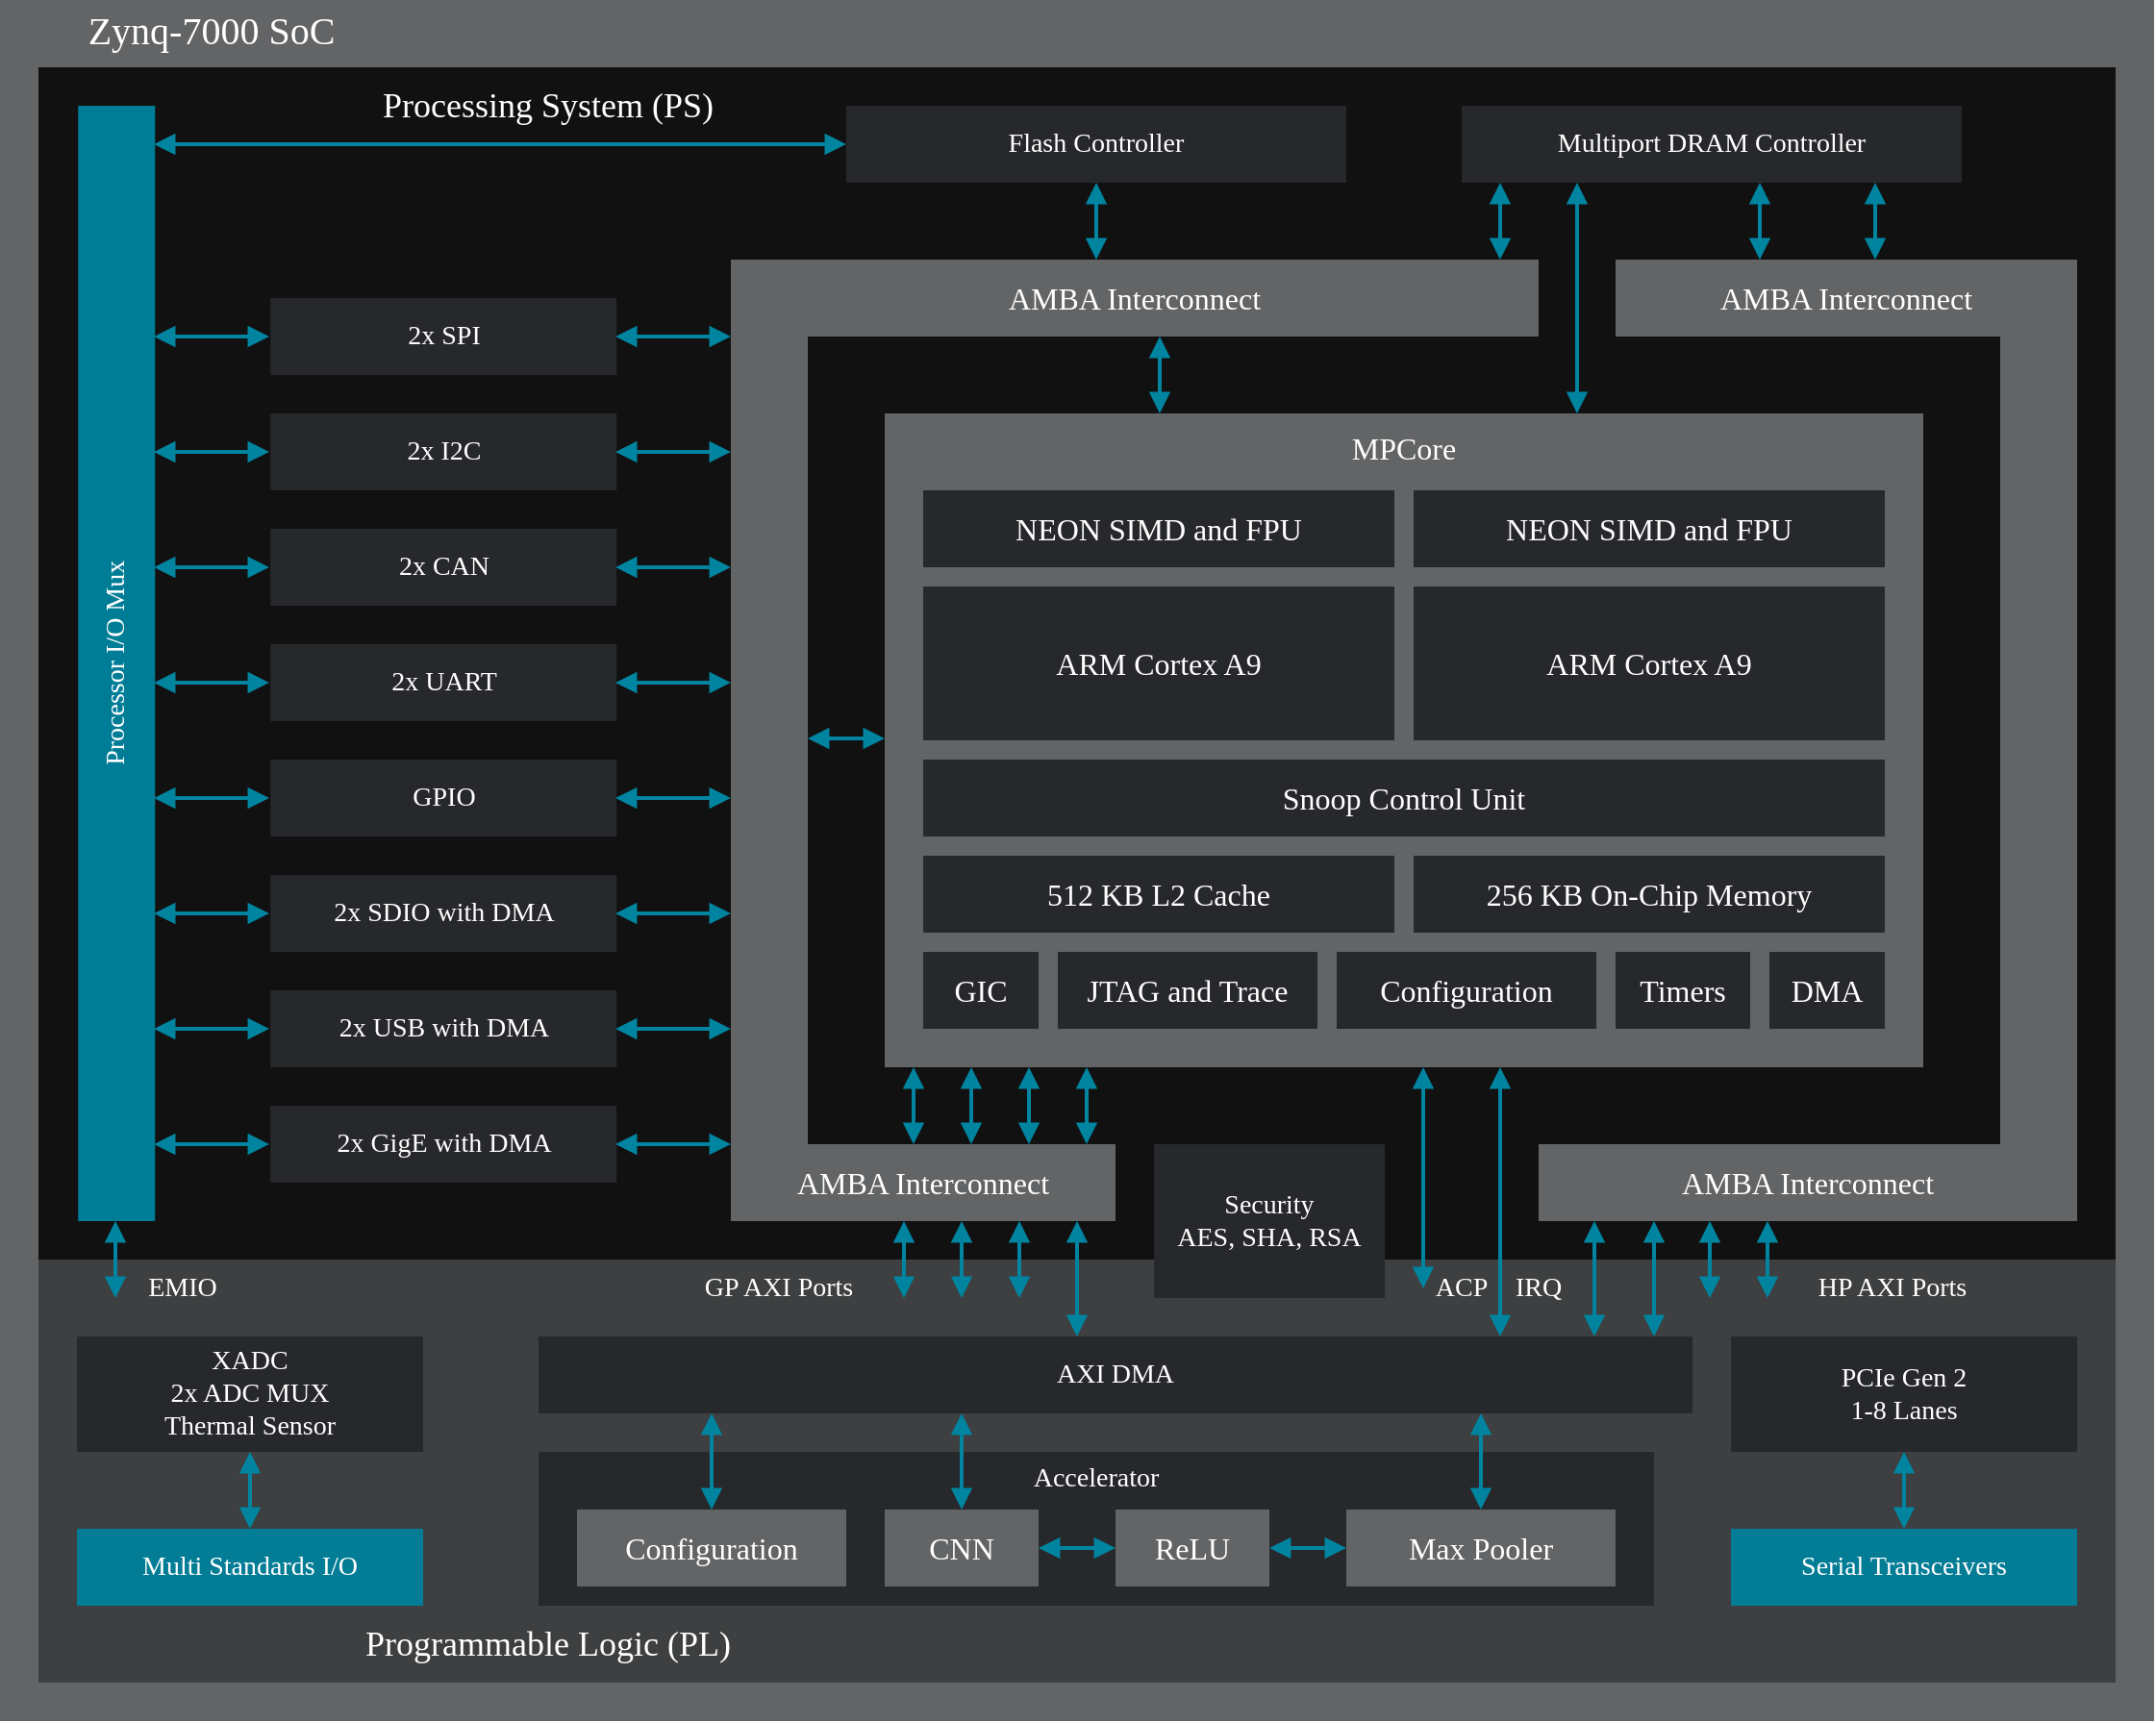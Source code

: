 <mxfile version="26.0.16">
  <diagram name="Page-1" id="bTywa-UCEF78WLRK5d2n">
    <mxGraphModel dx="2413" dy="1428" grid="1" gridSize="5" guides="0" tooltips="1" connect="1" arrows="1" fold="1" page="1" pageScale="1" pageWidth="1169" pageHeight="827" math="0" shadow="0">
      <root>
        <mxCell id="0" />
        <mxCell id="1" parent="0" />
        <mxCell id="6EtCR4fkRvI6MiytGtVW-148" value="Zynq-7000 SoC" style="rounded=0;whiteSpace=wrap;html=1;fontColor=light-dark(#ffffff, #ededed);fillColor=light-dark(#626466, #ededed);fontFamily=VictorMono Nerd Font;strokeColor=none;fontSize=20;labelPosition=center;verticalLabelPosition=top;align=center;verticalAlign=bottom;spacing=-28;spacingLeft=-900;" vertex="1" parent="1">
          <mxGeometry x="-320" y="145" width="1120" height="895" as="geometry" />
        </mxCell>
        <mxCell id="6EtCR4fkRvI6MiytGtVW-79" value="&lt;div&gt;Processing System (PS)&lt;/div&gt;" style="rounded=0;whiteSpace=wrap;html=1;fontColor=light-dark(#ffffff, #ededed);fillColor=light-dark(#111112, #ededed);fontFamily=VictorMono Nerd Font;strokeColor=none;fontSize=18;spacingLeft=-550;spacingBottom=0;labelPosition=center;verticalLabelPosition=top;align=center;verticalAlign=bottom;spacing=-32;" vertex="1" parent="1">
          <mxGeometry x="-300" y="180" width="1080" height="620" as="geometry" />
        </mxCell>
        <mxCell id="6EtCR4fkRvI6MiytGtVW-69" value="Programmable Logic (PL)" style="rounded=0;whiteSpace=wrap;html=1;fontColor=light-dark(#ffffff, #ededed);fillColor=light-dark(#3d3f40, #ededed);fontFamily=VictorMono Nerd Font;strokeColor=none;fontSize=18;spacingLeft=-550;spacingBottom=-179;labelPosition=center;verticalLabelPosition=middle;align=center;verticalAlign=middle;" vertex="1" parent="1">
          <mxGeometry x="-300" y="800" width="1080" height="220" as="geometry" />
        </mxCell>
        <mxCell id="6EtCR4fkRvI6MiytGtVW-26" value="2x SPI" style="rounded=0;whiteSpace=wrap;html=1;fontColor=light-dark(#ffffff, #ededed);fillColor=light-dark(#26282b, #ededed);fontFamily=VictorMono Nerd Font;strokeColor=none;fontSize=14;" vertex="1" parent="1">
          <mxGeometry x="-179.38" y="300" width="180" height="40" as="geometry" />
        </mxCell>
        <mxCell id="6EtCR4fkRvI6MiytGtVW-30" value="" style="endArrow=block;startArrow=block;html=1;rounded=0;startFill=1;endFill=1;strokeColor=light-dark(#00849f, #ededed);strokeWidth=2;fontFamily=VictorMono Nerd Font;" edge="1" parent="1">
          <mxGeometry width="50" height="50" relative="1" as="geometry">
            <mxPoint x="150" y="820" as="sourcePoint" />
            <mxPoint x="150" y="780" as="targetPoint" />
          </mxGeometry>
        </mxCell>
        <mxCell id="6EtCR4fkRvI6MiytGtVW-31" value="MPCore" style="rounded=0;whiteSpace=wrap;html=1;fontColor=light-dark(#ffffff, #ededed);fillColor=light-dark(#626466, #ededed);fontFamily=VictorMono Nerd Font;strokeColor=none;fontSize=16;labelPosition=center;verticalLabelPosition=top;align=center;verticalAlign=bottom;spacing=-28;" vertex="1" parent="1">
          <mxGeometry x="140" y="360" width="540" height="340" as="geometry" />
        </mxCell>
        <mxCell id="6EtCR4fkRvI6MiytGtVW-32" value="NEON SIMD and FPU" style="rounded=0;whiteSpace=wrap;html=1;fontColor=light-dark(#ffffff, #ededed);fillColor=light-dark(#26282b, #ededed);fontFamily=VictorMono Nerd Font;strokeColor=none;fontSize=16;" vertex="1" parent="1">
          <mxGeometry x="160" y="400" width="245" height="40" as="geometry" />
        </mxCell>
        <mxCell id="6EtCR4fkRvI6MiytGtVW-33" value="ARM Cortex A9" style="rounded=0;whiteSpace=wrap;html=1;fontColor=light-dark(#ffffff, #ededed);fillColor=light-dark(#26282b, #ededed);fontFamily=VictorMono Nerd Font;strokeColor=none;fontSize=16;" vertex="1" parent="1">
          <mxGeometry x="160" y="450" width="245" height="80" as="geometry" />
        </mxCell>
        <mxCell id="6EtCR4fkRvI6MiytGtVW-34" value="Snoop Control Unit" style="rounded=0;whiteSpace=wrap;html=1;fontColor=light-dark(#ffffff, #ededed);fillColor=light-dark(#26282b, #ededed);fontFamily=VictorMono Nerd Font;strokeColor=none;fontSize=16;" vertex="1" parent="1">
          <mxGeometry x="160" y="540" width="500" height="40" as="geometry" />
        </mxCell>
        <mxCell id="6EtCR4fkRvI6MiytGtVW-35" value="512 KB L2 Cache" style="rounded=0;whiteSpace=wrap;html=1;fontColor=light-dark(#ffffff, #ededed);fillColor=light-dark(#26282b, #ededed);fontFamily=VictorMono Nerd Font;strokeColor=none;fontSize=16;" vertex="1" parent="1">
          <mxGeometry x="160" y="590" width="245" height="40" as="geometry" />
        </mxCell>
        <mxCell id="6EtCR4fkRvI6MiytGtVW-36" value="256 KB On-Chip Memory" style="rounded=0;whiteSpace=wrap;html=1;fontColor=light-dark(#ffffff, #ededed);fillColor=light-dark(#26282b, #ededed);fontFamily=VictorMono Nerd Font;strokeColor=none;fontSize=16;" vertex="1" parent="1">
          <mxGeometry x="415" y="590" width="245" height="40" as="geometry" />
        </mxCell>
        <mxCell id="6EtCR4fkRvI6MiytGtVW-37" value="GIC" style="rounded=0;whiteSpace=wrap;html=1;fontColor=light-dark(#ffffff, #ededed);fillColor=light-dark(#26282b, #ededed);fontFamily=VictorMono Nerd Font;strokeColor=none;fontSize=16;" vertex="1" parent="1">
          <mxGeometry x="160" y="640" width="60" height="40" as="geometry" />
        </mxCell>
        <mxCell id="6EtCR4fkRvI6MiytGtVW-38" value="JTAG and Trace" style="rounded=0;whiteSpace=wrap;html=1;fontColor=light-dark(#ffffff, #ededed);fillColor=light-dark(#26282b, #ededed);fontFamily=VictorMono Nerd Font;strokeColor=none;fontSize=16;" vertex="1" parent="1">
          <mxGeometry x="230" y="640" width="135" height="40" as="geometry" />
        </mxCell>
        <mxCell id="6EtCR4fkRvI6MiytGtVW-39" value="Configuration" style="rounded=0;whiteSpace=wrap;html=1;fontColor=light-dark(#ffffff, #ededed);fillColor=light-dark(#26282b, #ededed);fontFamily=VictorMono Nerd Font;strokeColor=none;fontSize=16;" vertex="1" parent="1">
          <mxGeometry x="375" y="640" width="135" height="40" as="geometry" />
        </mxCell>
        <mxCell id="6EtCR4fkRvI6MiytGtVW-40" value="Timers" style="rounded=0;whiteSpace=wrap;html=1;fontColor=light-dark(#ffffff, #ededed);fillColor=light-dark(#26282b, #ededed);fontFamily=VictorMono Nerd Font;strokeColor=none;fontSize=16;" vertex="1" parent="1">
          <mxGeometry x="520" y="640" width="70" height="40" as="geometry" />
        </mxCell>
        <mxCell id="6EtCR4fkRvI6MiytGtVW-42" value="DMA" style="rounded=0;whiteSpace=wrap;html=1;fontColor=light-dark(#ffffff, #ededed);fillColor=light-dark(#26282b, #ededed);fontFamily=VictorMono Nerd Font;strokeColor=none;fontSize=16;" vertex="1" parent="1">
          <mxGeometry x="600" y="640" width="60" height="40" as="geometry" />
        </mxCell>
        <mxCell id="6EtCR4fkRvI6MiytGtVW-43" value="NEON SIMD and FPU" style="rounded=0;whiteSpace=wrap;html=1;fontColor=light-dark(#ffffff, #ededed);fillColor=light-dark(#26282b, #ededed);fontFamily=VictorMono Nerd Font;strokeColor=none;fontSize=16;" vertex="1" parent="1">
          <mxGeometry x="415" y="400" width="245" height="40" as="geometry" />
        </mxCell>
        <mxCell id="6EtCR4fkRvI6MiytGtVW-44" value="ARM Cortex A9" style="rounded=0;whiteSpace=wrap;html=1;fontColor=light-dark(#ffffff, #ededed);fillColor=light-dark(#26282b, #ededed);fontFamily=VictorMono Nerd Font;strokeColor=none;fontSize=16;" vertex="1" parent="1">
          <mxGeometry x="415" y="450" width="245" height="80" as="geometry" />
        </mxCell>
        <mxCell id="6EtCR4fkRvI6MiytGtVW-45" value="AMBA Interconnect" style="rounded=0;whiteSpace=wrap;html=1;fontColor=light-dark(#ffffff, #ededed);fillColor=light-dark(#626466, #ededed);fontFamily=VictorMono Nerd Font;strokeColor=none;fontSize=16;" vertex="1" parent="1">
          <mxGeometry x="60" y="280" width="420" height="40" as="geometry" />
        </mxCell>
        <mxCell id="6EtCR4fkRvI6MiytGtVW-46" value="" style="rounded=0;whiteSpace=wrap;html=1;fontColor=light-dark(#ffffff, #ededed);fillColor=light-dark(#626466, #ededed);fontFamily=VictorMono Nerd Font;strokeColor=none;fontSize=16;" vertex="1" parent="1">
          <mxGeometry x="60" y="280" width="40" height="500" as="geometry" />
        </mxCell>
        <mxCell id="6EtCR4fkRvI6MiytGtVW-47" value="AMBA Interconnect" style="rounded=0;whiteSpace=wrap;html=1;fontColor=light-dark(#ffffff, #ededed);fillColor=light-dark(#626466, #ededed);fontFamily=VictorMono Nerd Font;strokeColor=none;fontSize=16;" vertex="1" parent="1">
          <mxGeometry x="60" y="740" width="200" height="40" as="geometry" />
        </mxCell>
        <mxCell id="6EtCR4fkRvI6MiytGtVW-48" value="AMBA Interconnect" style="rounded=0;whiteSpace=wrap;html=1;fontColor=light-dark(#ffffff, #ededed);fillColor=light-dark(#626466, #ededed);fontFamily=VictorMono Nerd Font;strokeColor=none;fontSize=16;" vertex="1" parent="1">
          <mxGeometry x="520" y="280" width="240" height="40" as="geometry" />
        </mxCell>
        <mxCell id="6EtCR4fkRvI6MiytGtVW-49" value="" style="rounded=0;whiteSpace=wrap;html=1;fontColor=light-dark(#ffffff, #ededed);fillColor=light-dark(#626466, #ededed);fontFamily=VictorMono Nerd Font;strokeColor=none;fontSize=16;" vertex="1" parent="1">
          <mxGeometry x="720" y="280" width="40" height="500" as="geometry" />
        </mxCell>
        <mxCell id="6EtCR4fkRvI6MiytGtVW-50" value="AMBA Interconnect" style="rounded=0;whiteSpace=wrap;html=1;fontColor=light-dark(#ffffff, #ededed);fillColor=light-dark(#626466, #ededed);fontFamily=VictorMono Nerd Font;strokeColor=none;fontSize=16;" vertex="1" parent="1">
          <mxGeometry x="480" y="740" width="280" height="40" as="geometry" />
        </mxCell>
        <mxCell id="6EtCR4fkRvI6MiytGtVW-52" value="Security&lt;div&gt;AES, SHA, RSA&lt;/div&gt;" style="rounded=0;whiteSpace=wrap;html=1;fontColor=light-dark(#ffffff, #ededed);fillColor=light-dark(#26282b, #ededed);fontFamily=VictorMono Nerd Font;strokeColor=none;fontSize=14;" vertex="1" parent="1">
          <mxGeometry x="280" y="740" width="120" height="80" as="geometry" />
        </mxCell>
        <mxCell id="6EtCR4fkRvI6MiytGtVW-53" value="Flash Controller" style="rounded=0;whiteSpace=wrap;html=1;fontColor=light-dark(#ffffff, #ededed);fillColor=light-dark(#26282b, #ededed);fontFamily=VictorMono Nerd Font;strokeColor=none;fontSize=14;" vertex="1" parent="1">
          <mxGeometry x="120" y="200" width="260" height="40" as="geometry" />
        </mxCell>
        <mxCell id="6EtCR4fkRvI6MiytGtVW-54" value="Multiport DRAM Controller" style="rounded=0;whiteSpace=wrap;html=1;fontColor=light-dark(#ffffff, #ededed);fillColor=light-dark(#26282b, #ededed);fontFamily=VictorMono Nerd Font;strokeColor=none;fontSize=14;" vertex="1" parent="1">
          <mxGeometry x="440" y="200" width="260" height="40" as="geometry" />
        </mxCell>
        <mxCell id="6EtCR4fkRvI6MiytGtVW-55" value="2x I2C" style="rounded=0;whiteSpace=wrap;html=1;fontColor=light-dark(#ffffff, #ededed);fillColor=light-dark(#26282b, #ededed);fontFamily=VictorMono Nerd Font;strokeColor=none;fontSize=14;" vertex="1" parent="1">
          <mxGeometry x="-179.38" y="360" width="180" height="40" as="geometry" />
        </mxCell>
        <mxCell id="6EtCR4fkRvI6MiytGtVW-56" value="2x UART" style="rounded=0;whiteSpace=wrap;html=1;fontColor=light-dark(#ffffff, #ededed);fillColor=light-dark(#26282b, #ededed);fontFamily=VictorMono Nerd Font;strokeColor=none;fontSize=14;" vertex="1" parent="1">
          <mxGeometry x="-179.38" y="480" width="180" height="40" as="geometry" />
        </mxCell>
        <mxCell id="6EtCR4fkRvI6MiytGtVW-57" value="2x CAN" style="rounded=0;whiteSpace=wrap;html=1;fontColor=light-dark(#ffffff, #ededed);fillColor=light-dark(#26282b, #ededed);fontFamily=VictorMono Nerd Font;strokeColor=none;fontSize=14;" vertex="1" parent="1">
          <mxGeometry x="-179.38" y="420" width="180" height="40" as="geometry" />
        </mxCell>
        <mxCell id="6EtCR4fkRvI6MiytGtVW-58" value="GPIO" style="rounded=0;whiteSpace=wrap;html=1;fontColor=light-dark(#ffffff, #ededed);fillColor=light-dark(#26282b, #ededed);fontFamily=VictorMono Nerd Font;strokeColor=none;fontSize=14;" vertex="1" parent="1">
          <mxGeometry x="-179.38" y="540" width="180" height="40" as="geometry" />
        </mxCell>
        <mxCell id="6EtCR4fkRvI6MiytGtVW-59" value="2x SDIO with DMA" style="rounded=0;whiteSpace=wrap;html=1;fontColor=light-dark(#ffffff, #ededed);fillColor=light-dark(#26282b, #ededed);fontFamily=VictorMono Nerd Font;strokeColor=none;fontSize=14;" vertex="1" parent="1">
          <mxGeometry x="-179.38" y="600" width="180" height="40" as="geometry" />
        </mxCell>
        <mxCell id="6EtCR4fkRvI6MiytGtVW-60" value="2x USB with DMA" style="rounded=0;whiteSpace=wrap;html=1;fontColor=light-dark(#ffffff, #ededed);fillColor=light-dark(#26282b, #ededed);fontFamily=VictorMono Nerd Font;strokeColor=none;fontSize=14;" vertex="1" parent="1">
          <mxGeometry x="-179.38" y="660" width="180" height="40" as="geometry" />
        </mxCell>
        <mxCell id="6EtCR4fkRvI6MiytGtVW-62" value="2x GigE with DMA" style="rounded=0;whiteSpace=wrap;html=1;fontColor=light-dark(#ffffff, #ededed);fillColor=light-dark(#26282b, #ededed);fontFamily=VictorMono Nerd Font;strokeColor=none;fontSize=14;" vertex="1" parent="1">
          <mxGeometry x="-179.38" y="720" width="180" height="40" as="geometry" />
        </mxCell>
        <mxCell id="6EtCR4fkRvI6MiytGtVW-63" value="Processor I/O Mux" style="rounded=0;whiteSpace=wrap;html=1;fontColor=light-dark(#ffffff, #ededed);fillColor=light-dark(#007d96, #ededed);fontFamily=VictorMono Nerd Font;strokeColor=none;fontSize=14;rotation=270;" vertex="1" parent="1">
          <mxGeometry x="-549.37" y="470.01" width="580" height="40" as="geometry" />
        </mxCell>
        <mxCell id="6EtCR4fkRvI6MiytGtVW-64" value="XADC&lt;div&gt;2x ADC MUX&lt;/div&gt;&lt;div&gt;Thermal Sensor&lt;/div&gt;" style="rounded=0;whiteSpace=wrap;html=1;fontColor=light-dark(#ffffff, #ededed);fillColor=light-dark(#26282b, #ededed);fontFamily=VictorMono Nerd Font;strokeColor=none;fontSize=14;" vertex="1" parent="1">
          <mxGeometry x="-280" y="840" width="180" height="60" as="geometry" />
        </mxCell>
        <mxCell id="6EtCR4fkRvI6MiytGtVW-65" value="PCIe Gen 2&lt;div&gt;1-8 Lanes&lt;/div&gt;" style="rounded=0;whiteSpace=wrap;html=1;fontColor=light-dark(#ffffff, #ededed);fillColor=light-dark(#26282b, #ededed);fontFamily=VictorMono Nerd Font;strokeColor=none;fontSize=14;" vertex="1" parent="1">
          <mxGeometry x="580" y="840" width="180" height="60" as="geometry" />
        </mxCell>
        <mxCell id="6EtCR4fkRvI6MiytGtVW-66" value="AXI DMA" style="rounded=0;whiteSpace=wrap;html=1;fontColor=light-dark(#ffffff, #ededed);fillColor=light-dark(#26282b, #ededed);fontFamily=VictorMono Nerd Font;strokeColor=none;fontSize=14;" vertex="1" parent="1">
          <mxGeometry x="-40" y="840" width="600" height="40" as="geometry" />
        </mxCell>
        <mxCell id="6EtCR4fkRvI6MiytGtVW-67" value="Multi Standards I/O" style="rounded=0;whiteSpace=wrap;html=1;fontColor=light-dark(#ffffff, #ededed);fillColor=light-dark(#037c96, #ededed);fontFamily=VictorMono Nerd Font;strokeColor=none;fontSize=14;" vertex="1" parent="1">
          <mxGeometry x="-280" y="940" width="180" height="40" as="geometry" />
        </mxCell>
        <mxCell id="6EtCR4fkRvI6MiytGtVW-68" value="Serial Transceivers" style="rounded=0;whiteSpace=wrap;html=1;fontColor=light-dark(#ffffff, #ededed);fillColor=light-dark(#037c96, #ededed);fontFamily=VictorMono Nerd Font;strokeColor=none;fontSize=14;" vertex="1" parent="1">
          <mxGeometry x="580" y="940" width="180" height="40" as="geometry" />
        </mxCell>
        <mxCell id="6EtCR4fkRvI6MiytGtVW-70" value="Accelerator" style="rounded=0;whiteSpace=wrap;html=1;fontColor=light-dark(#ffffff, #ededed);fillColor=light-dark(#26282b, #ededed);fontFamily=VictorMono Nerd Font;strokeColor=none;fontSize=14;labelPosition=center;verticalLabelPosition=top;align=center;verticalAlign=bottom;spacing=-23;" vertex="1" parent="1">
          <mxGeometry x="-40" y="900" width="580" height="80" as="geometry" />
        </mxCell>
        <mxCell id="6EtCR4fkRvI6MiytGtVW-71" value="CNN" style="rounded=0;whiteSpace=wrap;html=1;fontColor=light-dark(#ffffff, #ededed);fillColor=light-dark(#626466, #ededed);fontFamily=VictorMono Nerd Font;strokeColor=none;fontSize=16;" vertex="1" parent="1">
          <mxGeometry x="140" y="930" width="80" height="40" as="geometry" />
        </mxCell>
        <mxCell id="6EtCR4fkRvI6MiytGtVW-72" value="ReLU" style="rounded=0;whiteSpace=wrap;html=1;fontColor=light-dark(#ffffff, #ededed);fillColor=light-dark(#626466, #ededed);fontFamily=VictorMono Nerd Font;strokeColor=none;fontSize=16;" vertex="1" parent="1">
          <mxGeometry x="260" y="930" width="80" height="40" as="geometry" />
        </mxCell>
        <mxCell id="6EtCR4fkRvI6MiytGtVW-73" value="Max Pooler" style="rounded=0;whiteSpace=wrap;html=1;fontColor=light-dark(#ffffff, #ededed);fillColor=light-dark(#626466, #ededed);fontFamily=VictorMono Nerd Font;strokeColor=none;fontSize=16;" vertex="1" parent="1">
          <mxGeometry x="380" y="930" width="140" height="40" as="geometry" />
        </mxCell>
        <mxCell id="6EtCR4fkRvI6MiytGtVW-74" value="EMIO" style="text;html=1;align=center;verticalAlign=middle;whiteSpace=wrap;rounded=0;fontFamily=VictorMono Nerd Font;fontSize=14;fontColor=#FFFFFF;" vertex="1" parent="1">
          <mxGeometry x="-255" y="800" width="60" height="30" as="geometry" />
        </mxCell>
        <mxCell id="6EtCR4fkRvI6MiytGtVW-80" value="" style="endArrow=block;startArrow=block;html=1;rounded=0;startFill=1;endFill=1;strokeColor=light-dark(#00849f, #ededed);strokeWidth=2;fontFamily=VictorMono Nerd Font;" edge="1" parent="1">
          <mxGeometry width="50" height="50" relative="1" as="geometry">
            <mxPoint x="180" y="820" as="sourcePoint" />
            <mxPoint x="180" y="780" as="targetPoint" />
          </mxGeometry>
        </mxCell>
        <mxCell id="6EtCR4fkRvI6MiytGtVW-81" value="" style="endArrow=block;startArrow=block;html=1;rounded=0;startFill=1;endFill=1;strokeColor=light-dark(#00849f, #ededed);strokeWidth=2;fontFamily=VictorMono Nerd Font;" edge="1" parent="1">
          <mxGeometry width="50" height="50" relative="1" as="geometry">
            <mxPoint x="210" y="820" as="sourcePoint" />
            <mxPoint x="210" y="780" as="targetPoint" />
          </mxGeometry>
        </mxCell>
        <mxCell id="6EtCR4fkRvI6MiytGtVW-85" value="" style="endArrow=block;startArrow=block;html=1;rounded=0;startFill=1;endFill=1;strokeColor=light-dark(#00849f, #ededed);strokeWidth=2;fontFamily=VictorMono Nerd Font;" edge="1" parent="1">
          <mxGeometry width="50" height="50" relative="1" as="geometry">
            <mxPoint x="569" y="820" as="sourcePoint" />
            <mxPoint x="569" y="780" as="targetPoint" />
          </mxGeometry>
        </mxCell>
        <mxCell id="6EtCR4fkRvI6MiytGtVW-86" value="" style="endArrow=block;startArrow=block;html=1;rounded=0;startFill=1;endFill=1;strokeColor=light-dark(#00849f, #ededed);strokeWidth=2;fontFamily=VictorMono Nerd Font;" edge="1" parent="1">
          <mxGeometry width="50" height="50" relative="1" as="geometry">
            <mxPoint x="599" y="820" as="sourcePoint" />
            <mxPoint x="599" y="780" as="targetPoint" />
          </mxGeometry>
        </mxCell>
        <mxCell id="6EtCR4fkRvI6MiytGtVW-87" value="" style="endArrow=block;startArrow=block;html=1;rounded=0;startFill=1;endFill=1;strokeColor=light-dark(#00849f, #ededed);strokeWidth=2;fontFamily=VictorMono Nerd Font;" edge="1" parent="1">
          <mxGeometry width="50" height="50" relative="1" as="geometry">
            <mxPoint x="240" y="840" as="sourcePoint" />
            <mxPoint x="240" y="780" as="targetPoint" />
          </mxGeometry>
        </mxCell>
        <mxCell id="6EtCR4fkRvI6MiytGtVW-88" value="" style="endArrow=block;startArrow=block;html=1;rounded=0;startFill=1;endFill=1;strokeColor=light-dark(#00849f, #ededed);strokeWidth=2;fontFamily=VictorMono Nerd Font;" edge="1" parent="1">
          <mxGeometry width="50" height="50" relative="1" as="geometry">
            <mxPoint x="509" y="840" as="sourcePoint" />
            <mxPoint x="509" y="780" as="targetPoint" />
          </mxGeometry>
        </mxCell>
        <mxCell id="6EtCR4fkRvI6MiytGtVW-89" value="" style="endArrow=block;startArrow=block;html=1;rounded=0;startFill=1;endFill=1;strokeColor=light-dark(#00849f, #ededed);strokeWidth=2;fontFamily=VictorMono Nerd Font;" edge="1" parent="1">
          <mxGeometry width="50" height="50" relative="1" as="geometry">
            <mxPoint x="420" y="815" as="sourcePoint" />
            <mxPoint x="420" y="700" as="targetPoint" />
          </mxGeometry>
        </mxCell>
        <mxCell id="6EtCR4fkRvI6MiytGtVW-90" value="" style="endArrow=block;startArrow=block;html=1;rounded=0;startFill=1;endFill=1;strokeColor=light-dark(#00849f, #ededed);strokeWidth=2;fontFamily=VictorMono Nerd Font;" edge="1" parent="1">
          <mxGeometry width="50" height="50" relative="1" as="geometry">
            <mxPoint x="-260" y="820" as="sourcePoint" />
            <mxPoint x="-260" y="780" as="targetPoint" />
          </mxGeometry>
        </mxCell>
        <mxCell id="6EtCR4fkRvI6MiytGtVW-91" value="" style="endArrow=block;startArrow=block;html=1;rounded=0;startFill=1;endFill=1;strokeColor=light-dark(#00849f, #ededed);strokeWidth=2;fontFamily=VictorMono Nerd Font;" edge="1" parent="1">
          <mxGeometry width="50" height="50" relative="1" as="geometry">
            <mxPoint x="180" y="930" as="sourcePoint" />
            <mxPoint x="180" y="880" as="targetPoint" />
          </mxGeometry>
        </mxCell>
        <mxCell id="6EtCR4fkRvI6MiytGtVW-92" value="" style="endArrow=block;startArrow=block;html=1;rounded=0;startFill=1;endFill=1;strokeColor=light-dark(#00849f, #ededed);strokeWidth=2;fontFamily=VictorMono Nerd Font;" edge="1" parent="1">
          <mxGeometry width="50" height="50" relative="1" as="geometry">
            <mxPoint x="450" y="930" as="sourcePoint" />
            <mxPoint x="450" y="880" as="targetPoint" />
          </mxGeometry>
        </mxCell>
        <mxCell id="6EtCR4fkRvI6MiytGtVW-93" value="" style="endArrow=block;startArrow=block;html=1;rounded=0;startFill=1;endFill=1;strokeColor=light-dark(#00849f, #ededed);strokeWidth=2;fontFamily=VictorMono Nerd Font;" edge="1" parent="1">
          <mxGeometry width="50" height="50" relative="1" as="geometry">
            <mxPoint x="380" y="950" as="sourcePoint" />
            <mxPoint x="340" y="950" as="targetPoint" />
          </mxGeometry>
        </mxCell>
        <mxCell id="6EtCR4fkRvI6MiytGtVW-94" value="" style="endArrow=block;startArrow=block;html=1;rounded=0;startFill=1;endFill=1;strokeColor=light-dark(#00849f, #ededed);strokeWidth=2;fontFamily=VictorMono Nerd Font;" edge="1" parent="1">
          <mxGeometry width="50" height="50" relative="1" as="geometry">
            <mxPoint x="260" y="950" as="sourcePoint" />
            <mxPoint x="220" y="950" as="targetPoint" />
          </mxGeometry>
        </mxCell>
        <mxCell id="6EtCR4fkRvI6MiytGtVW-95" value="GP AXI Ports" style="text;html=1;align=center;verticalAlign=middle;whiteSpace=wrap;rounded=0;fontFamily=VictorMono Nerd Font;fontSize=14;fontColor=#FFFFFF;" vertex="1" parent="1">
          <mxGeometry x="30" y="800" width="110" height="30" as="geometry" />
        </mxCell>
        <mxCell id="6EtCR4fkRvI6MiytGtVW-96" value="HP AXI Ports" style="text;html=1;align=center;verticalAlign=middle;whiteSpace=wrap;rounded=0;fontFamily=VictorMono Nerd Font;fontSize=14;fontColor=#FFFFFF;" vertex="1" parent="1">
          <mxGeometry x="609" y="800" width="110" height="30" as="geometry" />
        </mxCell>
        <mxCell id="6EtCR4fkRvI6MiytGtVW-97" value="ACP" style="text;html=1;align=center;verticalAlign=middle;whiteSpace=wrap;rounded=0;fontFamily=VictorMono Nerd Font;fontSize=14;fontColor=#FFFFFF;" vertex="1" parent="1">
          <mxGeometry x="420" y="800" width="40" height="30" as="geometry" />
        </mxCell>
        <mxCell id="6EtCR4fkRvI6MiytGtVW-98" value="" style="endArrow=block;startArrow=block;html=1;rounded=0;startFill=1;endFill=1;strokeColor=light-dark(#00849f, #ededed);strokeWidth=2;fontFamily=VictorMono Nerd Font;" edge="1" parent="1">
          <mxGeometry width="50" height="50" relative="1" as="geometry">
            <mxPoint x="460" y="840" as="sourcePoint" />
            <mxPoint x="460" y="700" as="targetPoint" />
          </mxGeometry>
        </mxCell>
        <mxCell id="6EtCR4fkRvI6MiytGtVW-99" value="IRQ" style="text;html=1;align=center;verticalAlign=middle;whiteSpace=wrap;rounded=0;fontFamily=VictorMono Nerd Font;fontSize=14;fontColor=#FFFFFF;" vertex="1" parent="1">
          <mxGeometry x="460" y="800" width="40" height="30" as="geometry" />
        </mxCell>
        <mxCell id="6EtCR4fkRvI6MiytGtVW-100" value="" style="endArrow=block;startArrow=block;html=1;rounded=0;startFill=1;endFill=1;strokeColor=light-dark(#00849f, #ededed);strokeWidth=2;fontFamily=VictorMono Nerd Font;" edge="1" parent="1">
          <mxGeometry width="50" height="50" relative="1" as="geometry">
            <mxPoint x="540" y="840" as="sourcePoint" />
            <mxPoint x="540" y="780" as="targetPoint" />
          </mxGeometry>
        </mxCell>
        <mxCell id="6EtCR4fkRvI6MiytGtVW-101" value="Configuration" style="rounded=0;whiteSpace=wrap;html=1;fontColor=light-dark(#ffffff, #ededed);fillColor=light-dark(#626466, #ededed);fontFamily=VictorMono Nerd Font;strokeColor=none;fontSize=16;" vertex="1" parent="1">
          <mxGeometry x="-20" y="930" width="140" height="40" as="geometry" />
        </mxCell>
        <mxCell id="6EtCR4fkRvI6MiytGtVW-102" value="" style="endArrow=block;startArrow=block;html=1;rounded=0;startFill=1;endFill=1;strokeColor=light-dark(#00849f, #ededed);strokeWidth=2;fontFamily=VictorMono Nerd Font;" edge="1" parent="1">
          <mxGeometry width="50" height="50" relative="1" as="geometry">
            <mxPoint x="50" y="930" as="sourcePoint" />
            <mxPoint x="50" y="880" as="targetPoint" />
          </mxGeometry>
        </mxCell>
        <mxCell id="6EtCR4fkRvI6MiytGtVW-104" value="" style="endArrow=block;startArrow=block;html=1;rounded=0;startFill=1;endFill=1;strokeColor=light-dark(#00849f, #ededed);strokeWidth=2;fontFamily=VictorMono Nerd Font;" edge="1" parent="1">
          <mxGeometry width="50" height="50" relative="1" as="geometry">
            <mxPoint x="-190" y="940" as="sourcePoint" />
            <mxPoint x="-190" y="900" as="targetPoint" />
          </mxGeometry>
        </mxCell>
        <mxCell id="6EtCR4fkRvI6MiytGtVW-105" value="" style="endArrow=block;startArrow=block;html=1;rounded=0;startFill=1;endFill=1;strokeColor=light-dark(#00849f, #ededed);strokeWidth=2;fontFamily=VictorMono Nerd Font;" edge="1" parent="1">
          <mxGeometry width="50" height="50" relative="1" as="geometry">
            <mxPoint x="670" y="940" as="sourcePoint" />
            <mxPoint x="670" y="900" as="targetPoint" />
          </mxGeometry>
        </mxCell>
        <mxCell id="6EtCR4fkRvI6MiytGtVW-106" value="" style="endArrow=block;startArrow=block;html=1;rounded=0;startFill=1;endFill=1;strokeColor=light-dark(#00849f, #ededed);strokeWidth=2;fontFamily=VictorMono Nerd Font;" edge="1" parent="1">
          <mxGeometry width="50" height="50" relative="1" as="geometry">
            <mxPoint x="283" y="360" as="sourcePoint" />
            <mxPoint x="283" y="320" as="targetPoint" />
          </mxGeometry>
        </mxCell>
        <mxCell id="6EtCR4fkRvI6MiytGtVW-109" value="" style="endArrow=block;startArrow=block;html=1;rounded=0;startFill=1;endFill=1;strokeColor=light-dark(#00849f, #ededed);strokeWidth=2;fontFamily=VictorMono Nerd Font;" edge="1" parent="1">
          <mxGeometry width="50" height="50" relative="1" as="geometry">
            <mxPoint x="500" y="360" as="sourcePoint" />
            <mxPoint x="500" y="240" as="targetPoint" />
          </mxGeometry>
        </mxCell>
        <mxCell id="6EtCR4fkRvI6MiytGtVW-110" value="" style="endArrow=block;startArrow=block;html=1;rounded=0;startFill=1;endFill=1;strokeColor=light-dark(#00849f, #ededed);strokeWidth=2;fontFamily=VictorMono Nerd Font;" edge="1" parent="1">
          <mxGeometry width="50" height="50" relative="1" as="geometry">
            <mxPoint x="460" y="280" as="sourcePoint" />
            <mxPoint x="460" y="240" as="targetPoint" />
          </mxGeometry>
        </mxCell>
        <mxCell id="6EtCR4fkRvI6MiytGtVW-111" value="" style="endArrow=block;startArrow=block;html=1;rounded=0;startFill=1;endFill=1;strokeColor=light-dark(#00849f, #ededed);strokeWidth=2;fontFamily=VictorMono Nerd Font;" edge="1" parent="1">
          <mxGeometry width="50" height="50" relative="1" as="geometry">
            <mxPoint x="595" y="280" as="sourcePoint" />
            <mxPoint x="595" y="240" as="targetPoint" />
          </mxGeometry>
        </mxCell>
        <mxCell id="6EtCR4fkRvI6MiytGtVW-112" value="" style="endArrow=block;startArrow=block;html=1;rounded=0;startFill=1;endFill=1;strokeColor=light-dark(#00849f, #ededed);strokeWidth=2;fontFamily=VictorMono Nerd Font;" edge="1" parent="1">
          <mxGeometry width="50" height="50" relative="1" as="geometry">
            <mxPoint x="655" y="280" as="sourcePoint" />
            <mxPoint x="655" y="240" as="targetPoint" />
          </mxGeometry>
        </mxCell>
        <mxCell id="6EtCR4fkRvI6MiytGtVW-113" value="" style="endArrow=block;startArrow=block;html=1;rounded=0;startFill=1;endFill=1;strokeColor=light-dark(#00849f, #ededed);strokeWidth=2;fontFamily=VictorMono Nerd Font;" edge="1" parent="1">
          <mxGeometry width="50" height="50" relative="1" as="geometry">
            <mxPoint x="250" y="280" as="sourcePoint" />
            <mxPoint x="250" y="240" as="targetPoint" />
          </mxGeometry>
        </mxCell>
        <mxCell id="6EtCR4fkRvI6MiytGtVW-124" value="" style="endArrow=block;startArrow=block;html=1;rounded=0;startFill=1;endFill=1;strokeColor=light-dark(#00849f, #ededed);strokeWidth=2;fontFamily=VictorMono Nerd Font;" edge="1" parent="1">
          <mxGeometry width="50" height="50" relative="1" as="geometry">
            <mxPoint x="155" y="740" as="sourcePoint" />
            <mxPoint x="155" y="700" as="targetPoint" />
          </mxGeometry>
        </mxCell>
        <mxCell id="6EtCR4fkRvI6MiytGtVW-125" value="" style="endArrow=block;startArrow=block;html=1;rounded=0;startFill=1;endFill=1;strokeColor=light-dark(#00849f, #ededed);strokeWidth=2;fontFamily=VictorMono Nerd Font;" edge="1" parent="1">
          <mxGeometry width="50" height="50" relative="1" as="geometry">
            <mxPoint x="185" y="740" as="sourcePoint" />
            <mxPoint x="185" y="700" as="targetPoint" />
          </mxGeometry>
        </mxCell>
        <mxCell id="6EtCR4fkRvI6MiytGtVW-126" value="" style="endArrow=block;startArrow=block;html=1;rounded=0;startFill=1;endFill=1;strokeColor=light-dark(#00849f, #ededed);strokeWidth=2;fontFamily=VictorMono Nerd Font;" edge="1" parent="1">
          <mxGeometry width="50" height="50" relative="1" as="geometry">
            <mxPoint x="215" y="740" as="sourcePoint" />
            <mxPoint x="215" y="700" as="targetPoint" />
          </mxGeometry>
        </mxCell>
        <mxCell id="6EtCR4fkRvI6MiytGtVW-127" value="" style="endArrow=block;startArrow=block;html=1;rounded=0;startFill=1;endFill=1;strokeColor=light-dark(#00849f, #ededed);strokeWidth=2;fontFamily=VictorMono Nerd Font;" edge="1" parent="1">
          <mxGeometry width="50" height="50" relative="1" as="geometry">
            <mxPoint x="245" y="740" as="sourcePoint" />
            <mxPoint x="245" y="700" as="targetPoint" />
          </mxGeometry>
        </mxCell>
        <mxCell id="6EtCR4fkRvI6MiytGtVW-128" value="" style="endArrow=block;startArrow=block;html=1;rounded=0;startFill=1;endFill=1;strokeColor=light-dark(#00849f, #ededed);strokeWidth=2;fontFamily=VictorMono Nerd Font;" edge="1" parent="1">
          <mxGeometry width="50" height="50" relative="1" as="geometry">
            <mxPoint x="140" y="529" as="sourcePoint" />
            <mxPoint x="100" y="529" as="targetPoint" />
          </mxGeometry>
        </mxCell>
        <mxCell id="6EtCR4fkRvI6MiytGtVW-129" value="" style="endArrow=block;startArrow=block;html=1;rounded=0;startFill=1;endFill=1;strokeColor=light-dark(#00849f, #ededed);strokeWidth=2;fontFamily=VictorMono Nerd Font;" edge="1" parent="1">
          <mxGeometry width="50" height="50" relative="1" as="geometry">
            <mxPoint x="60" y="320" as="sourcePoint" />
            <mxPoint y="320" as="targetPoint" />
          </mxGeometry>
        </mxCell>
        <mxCell id="6EtCR4fkRvI6MiytGtVW-130" value="" style="endArrow=block;startArrow=block;html=1;rounded=0;startFill=1;endFill=1;strokeColor=light-dark(#00849f, #ededed);strokeWidth=2;fontFamily=VictorMono Nerd Font;" edge="1" parent="1">
          <mxGeometry width="50" height="50" relative="1" as="geometry">
            <mxPoint x="60" y="380" as="sourcePoint" />
            <mxPoint y="380" as="targetPoint" />
          </mxGeometry>
        </mxCell>
        <mxCell id="6EtCR4fkRvI6MiytGtVW-131" value="" style="endArrow=block;startArrow=block;html=1;rounded=0;startFill=1;endFill=1;strokeColor=light-dark(#00849f, #ededed);strokeWidth=2;fontFamily=VictorMono Nerd Font;" edge="1" parent="1">
          <mxGeometry width="50" height="50" relative="1" as="geometry">
            <mxPoint x="60" y="440" as="sourcePoint" />
            <mxPoint y="440" as="targetPoint" />
          </mxGeometry>
        </mxCell>
        <mxCell id="6EtCR4fkRvI6MiytGtVW-132" value="" style="endArrow=block;startArrow=block;html=1;rounded=0;startFill=1;endFill=1;strokeColor=light-dark(#00849f, #ededed);strokeWidth=2;fontFamily=VictorMono Nerd Font;" edge="1" parent="1">
          <mxGeometry width="50" height="50" relative="1" as="geometry">
            <mxPoint x="60" y="500" as="sourcePoint" />
            <mxPoint y="500" as="targetPoint" />
          </mxGeometry>
        </mxCell>
        <mxCell id="6EtCR4fkRvI6MiytGtVW-133" value="" style="endArrow=block;startArrow=block;html=1;rounded=0;startFill=1;endFill=1;strokeColor=light-dark(#00849f, #ededed);strokeWidth=2;fontFamily=VictorMono Nerd Font;" edge="1" parent="1">
          <mxGeometry width="50" height="50" relative="1" as="geometry">
            <mxPoint x="60" y="560" as="sourcePoint" />
            <mxPoint y="560" as="targetPoint" />
          </mxGeometry>
        </mxCell>
        <mxCell id="6EtCR4fkRvI6MiytGtVW-134" value="" style="endArrow=block;startArrow=block;html=1;rounded=0;startFill=1;endFill=1;strokeColor=light-dark(#00849f, #ededed);strokeWidth=2;fontFamily=VictorMono Nerd Font;" edge="1" parent="1">
          <mxGeometry width="50" height="50" relative="1" as="geometry">
            <mxPoint x="60" y="620" as="sourcePoint" />
            <mxPoint y="620" as="targetPoint" />
          </mxGeometry>
        </mxCell>
        <mxCell id="6EtCR4fkRvI6MiytGtVW-135" value="" style="endArrow=block;startArrow=block;html=1;rounded=0;startFill=1;endFill=1;strokeColor=light-dark(#00849f, #ededed);strokeWidth=2;fontFamily=VictorMono Nerd Font;" edge="1" parent="1">
          <mxGeometry width="50" height="50" relative="1" as="geometry">
            <mxPoint x="60" y="680" as="sourcePoint" />
            <mxPoint y="680" as="targetPoint" />
          </mxGeometry>
        </mxCell>
        <mxCell id="6EtCR4fkRvI6MiytGtVW-136" value="" style="endArrow=block;startArrow=block;html=1;rounded=0;startFill=1;endFill=1;strokeColor=light-dark(#00849f, #ededed);strokeWidth=2;fontFamily=VictorMono Nerd Font;" edge="1" parent="1">
          <mxGeometry width="50" height="50" relative="1" as="geometry">
            <mxPoint x="60" y="740" as="sourcePoint" />
            <mxPoint y="740" as="targetPoint" />
          </mxGeometry>
        </mxCell>
        <mxCell id="6EtCR4fkRvI6MiytGtVW-138" value="" style="endArrow=block;startArrow=block;html=1;rounded=0;startFill=1;endFill=1;strokeColor=light-dark(#00849f, #ededed);strokeWidth=2;fontFamily=VictorMono Nerd Font;" edge="1" parent="1">
          <mxGeometry width="50" height="50" relative="1" as="geometry">
            <mxPoint x="-180" y="380" as="sourcePoint" />
            <mxPoint x="-240" y="380" as="targetPoint" />
          </mxGeometry>
        </mxCell>
        <mxCell id="6EtCR4fkRvI6MiytGtVW-139" value="" style="endArrow=block;startArrow=block;html=1;rounded=0;startFill=1;endFill=1;strokeColor=light-dark(#00849f, #ededed);strokeWidth=2;fontFamily=VictorMono Nerd Font;" edge="1" parent="1">
          <mxGeometry width="50" height="50" relative="1" as="geometry">
            <mxPoint x="-180" y="440" as="sourcePoint" />
            <mxPoint x="-240" y="440" as="targetPoint" />
          </mxGeometry>
        </mxCell>
        <mxCell id="6EtCR4fkRvI6MiytGtVW-140" value="" style="endArrow=block;startArrow=block;html=1;rounded=0;startFill=1;endFill=1;strokeColor=light-dark(#00849f, #ededed);strokeWidth=2;fontFamily=VictorMono Nerd Font;" edge="1" parent="1">
          <mxGeometry width="50" height="50" relative="1" as="geometry">
            <mxPoint x="-180" y="500" as="sourcePoint" />
            <mxPoint x="-240" y="500" as="targetPoint" />
          </mxGeometry>
        </mxCell>
        <mxCell id="6EtCR4fkRvI6MiytGtVW-141" value="" style="endArrow=block;startArrow=block;html=1;rounded=0;startFill=1;endFill=1;strokeColor=light-dark(#00849f, #ededed);strokeWidth=2;fontFamily=VictorMono Nerd Font;" edge="1" parent="1">
          <mxGeometry width="50" height="50" relative="1" as="geometry">
            <mxPoint x="-180" y="560" as="sourcePoint" />
            <mxPoint x="-240" y="560" as="targetPoint" />
          </mxGeometry>
        </mxCell>
        <mxCell id="6EtCR4fkRvI6MiytGtVW-142" value="" style="endArrow=block;startArrow=block;html=1;rounded=0;startFill=1;endFill=1;strokeColor=light-dark(#00849f, #ededed);strokeWidth=2;fontFamily=VictorMono Nerd Font;" edge="1" parent="1">
          <mxGeometry width="50" height="50" relative="1" as="geometry">
            <mxPoint x="-180" y="620" as="sourcePoint" />
            <mxPoint x="-240" y="620" as="targetPoint" />
          </mxGeometry>
        </mxCell>
        <mxCell id="6EtCR4fkRvI6MiytGtVW-143" value="" style="endArrow=block;startArrow=block;html=1;rounded=0;startFill=1;endFill=1;strokeColor=light-dark(#00849f, #ededed);strokeWidth=2;fontFamily=VictorMono Nerd Font;" edge="1" parent="1">
          <mxGeometry width="50" height="50" relative="1" as="geometry">
            <mxPoint x="-180" y="680" as="sourcePoint" />
            <mxPoint x="-240" y="680" as="targetPoint" />
          </mxGeometry>
        </mxCell>
        <mxCell id="6EtCR4fkRvI6MiytGtVW-144" value="" style="endArrow=block;startArrow=block;html=1;rounded=0;startFill=1;endFill=1;strokeColor=light-dark(#00849f, #ededed);strokeWidth=2;fontFamily=VictorMono Nerd Font;" edge="1" parent="1">
          <mxGeometry width="50" height="50" relative="1" as="geometry">
            <mxPoint x="-180" y="740" as="sourcePoint" />
            <mxPoint x="-240" y="740" as="targetPoint" />
          </mxGeometry>
        </mxCell>
        <mxCell id="6EtCR4fkRvI6MiytGtVW-146" value="" style="endArrow=block;startArrow=block;html=1;rounded=0;startFill=1;endFill=1;strokeColor=light-dark(#00849f, #ededed);strokeWidth=2;fontFamily=VictorMono Nerd Font;" edge="1" parent="1">
          <mxGeometry width="50" height="50" relative="1" as="geometry">
            <mxPoint x="120" y="220" as="sourcePoint" />
            <mxPoint x="-240" y="220" as="targetPoint" />
          </mxGeometry>
        </mxCell>
        <mxCell id="6EtCR4fkRvI6MiytGtVW-147" value="" style="endArrow=block;startArrow=block;html=1;rounded=0;startFill=1;endFill=1;strokeColor=light-dark(#00849f, #ededed);strokeWidth=2;fontFamily=VictorMono Nerd Font;" edge="1" parent="1">
          <mxGeometry width="50" height="50" relative="1" as="geometry">
            <mxPoint x="-180" y="320" as="sourcePoint" />
            <mxPoint x="-240" y="320" as="targetPoint" />
          </mxGeometry>
        </mxCell>
      </root>
    </mxGraphModel>
  </diagram>
</mxfile>
